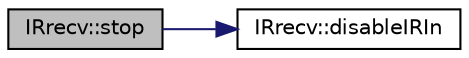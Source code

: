 digraph "IRrecv::stop"
{
 // LATEX_PDF_SIZE
  edge [fontname="Helvetica",fontsize="10",labelfontname="Helvetica",labelfontsize="10"];
  node [fontname="Helvetica",fontsize="10",shape=record];
  rankdir="LR";
  Node1 [label="IRrecv::stop",height=0.2,width=0.4,color="black", fillcolor="grey75", style="filled", fontcolor="black",tooltip=" "];
  Node1 -> Node2 [color="midnightblue",fontsize="10",style="solid",fontname="Helvetica"];
  Node2 [label="IRrecv::disableIRIn",height=0.2,width=0.4,color="black", fillcolor="white", style="filled",URL="$group___receiving.html#gaf828d23c733b1bde8f61e39230d9dbcd",tooltip=" "];
}
